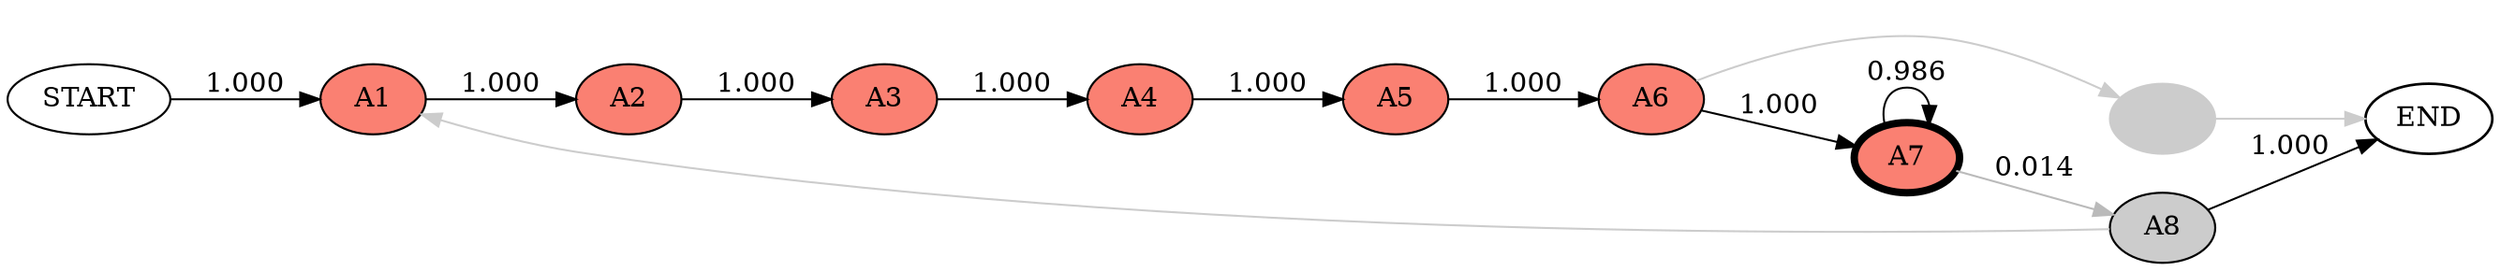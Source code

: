 digraph G {
rankdir=LR;
START [color=black, fillcolor="#ffffff", fontcolor=black, penwidth=1.059696442136422, style=filled];
A1 [color=black, fillcolor="#fa8072", fontcolor=black, penwidth=1.059696442136422, style=filled];
START -> A1  [color="#000000", fontcolor=black, label="1.000", weight="1.0"];
A2 [color=black, fillcolor="#fa8072", fontcolor=black, penwidth=1.059696442136422, style=filled];
A1 -> A2  [color="#000000", fontcolor=black, label="1.000", weight="1.0"];
A3 [color=black, fillcolor="#fa8072", fontcolor=black, penwidth=1.059696442136422, style=filled];
A2 -> A3  [color="#000000", fontcolor=black, label="1.000", weight="1.0"];
A4 [color=black, fillcolor="#fa8072", fontcolor=black, penwidth=1.059696442136422, style=filled];
A3 -> A4  [color="#000000", fontcolor=black, label="1.000", weight="1.0"];
A5 [color=black, fillcolor="#fa8072", fontcolor=black, penwidth=1.059696442136422, style=filled];
A4 -> A5  [color="#000000", fontcolor=black, label="1.000", weight="1.0"];
A6 [color=black, fillcolor="#fa8072", fontcolor=black, penwidth=1.059696442136422, style=filled];
A5 -> A6  [color="#000000", fontcolor=black, label="1.000", weight="1.0"];
A7 [color=black, fillcolor="#fa8072", fontcolor=black, penwidth=3.789323836689541, style=filled];
A6 -> A7  [color="#000000", fontcolor=black, label="1.000", weight="0.9990009990009991"];
A7 -> A7  [color="#010101", fontcolor=black, label="0.986", weight="0.9857142857142858"];
A8 [color=black, fillcolor="#cccccc", fontcolor=black, penwidth=1.059696442136422, style=filled];
A7 -> A8  [color="#bababa", fontcolor=black, label="0.014", weight="0.014285714285714209"];
END [color=black, fillcolor="#ffffff", fontcolor=black, penwidth=1.3246205526705275, style=filled];
A8 -> END  [color="#000000", fontcolor=black, label="1.000", weight="0.9990000000000001"];
A8 -> A1  [color="#cccccc", fontcolor="#cccccc", label=" ", weight="0.001"];
A9 [color="#cccccc", fillcolor="#cccccc", fontcolor="#cccccc", penwidth="1.0000600693620294", style=filled];
A6 -> A9  [color="#cccccc", fontcolor="#cccccc", label=" ", weight="0.001"];
A9 -> END  [color="#cccccc", fontcolor="#cccccc", label=" ", weight="1.0"];
}
